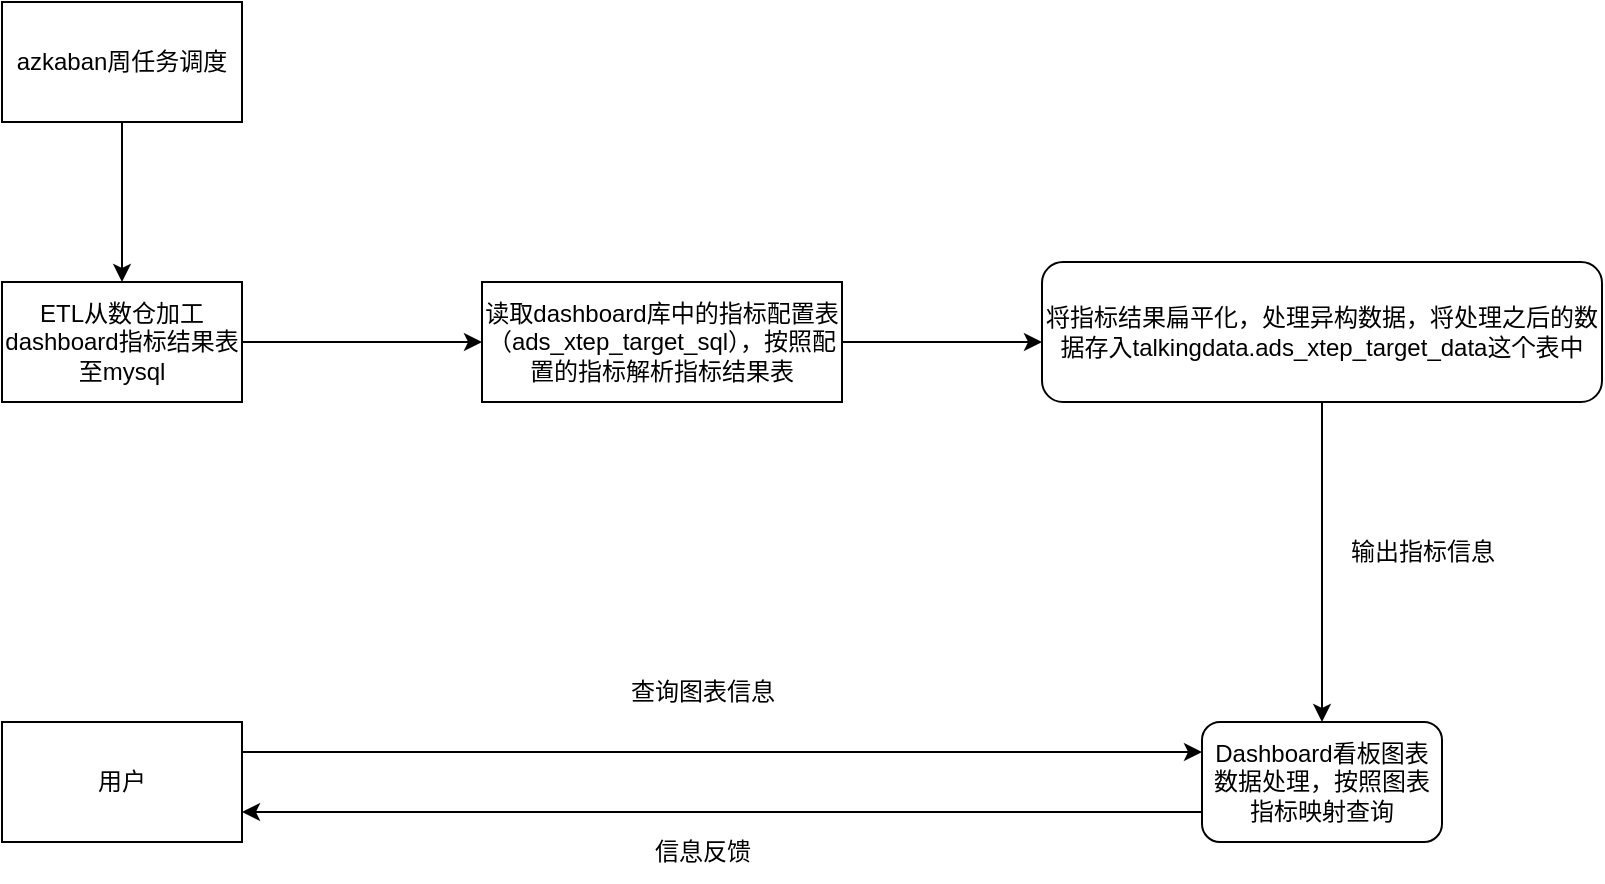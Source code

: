<mxfile version="20.6.0" type="github">
  <diagram id="-A-c9GO4BEGjaIqAD-Rj" name="第 1 页">
    <mxGraphModel dx="1018" dy="583" grid="0" gridSize="10" guides="1" tooltips="1" connect="1" arrows="1" fold="1" page="0" pageScale="1" pageWidth="1700" pageHeight="1100" math="0" shadow="0">
      <root>
        <mxCell id="0" />
        <mxCell id="1" parent="0" />
        <mxCell id="rwfkTFNvq60mPIEmMYFR-9" style="edgeStyle=orthogonalEdgeStyle;rounded=0;orthogonalLoop=1;jettySize=auto;html=1;exitX=1;exitY=0.5;exitDx=0;exitDy=0;entryX=0;entryY=0.5;entryDx=0;entryDy=0;" edge="1" parent="1" source="rwfkTFNvq60mPIEmMYFR-1" target="rwfkTFNvq60mPIEmMYFR-2">
          <mxGeometry relative="1" as="geometry" />
        </mxCell>
        <mxCell id="rwfkTFNvq60mPIEmMYFR-1" value="ETL从数仓加工dashboard指标结果表至mysql" style="rounded=0;whiteSpace=wrap;html=1;" vertex="1" parent="1">
          <mxGeometry x="50" y="220" width="120" height="60" as="geometry" />
        </mxCell>
        <mxCell id="rwfkTFNvq60mPIEmMYFR-10" style="edgeStyle=orthogonalEdgeStyle;rounded=0;orthogonalLoop=1;jettySize=auto;html=1;exitX=1;exitY=0.5;exitDx=0;exitDy=0;entryX=0;entryY=0.5;entryDx=0;entryDy=0;" edge="1" parent="1" source="rwfkTFNvq60mPIEmMYFR-2">
          <mxGeometry relative="1" as="geometry">
            <mxPoint x="570" y="250" as="targetPoint" />
          </mxGeometry>
        </mxCell>
        <mxCell id="rwfkTFNvq60mPIEmMYFR-2" value="读取dashboard库中的指标配置表（ads_xtep_target_sql），按照配置的指标解析指标结果表" style="rounded=0;whiteSpace=wrap;html=1;" vertex="1" parent="1">
          <mxGeometry x="290" y="220" width="180" height="60" as="geometry" />
        </mxCell>
        <mxCell id="rwfkTFNvq60mPIEmMYFR-8" style="edgeStyle=orthogonalEdgeStyle;rounded=0;orthogonalLoop=1;jettySize=auto;html=1;exitX=0.5;exitY=1;exitDx=0;exitDy=0;" edge="1" parent="1" source="rwfkTFNvq60mPIEmMYFR-6" target="rwfkTFNvq60mPIEmMYFR-1">
          <mxGeometry relative="1" as="geometry" />
        </mxCell>
        <mxCell id="rwfkTFNvq60mPIEmMYFR-6" value="azkaban周任务调度" style="rounded=0;whiteSpace=wrap;html=1;" vertex="1" parent="1">
          <mxGeometry x="50" y="80" width="120" height="60" as="geometry" />
        </mxCell>
        <mxCell id="rwfkTFNvq60mPIEmMYFR-13" style="edgeStyle=orthogonalEdgeStyle;rounded=0;orthogonalLoop=1;jettySize=auto;html=1;exitX=1;exitY=0.25;exitDx=0;exitDy=0;entryX=0;entryY=0.25;entryDx=0;entryDy=0;" edge="1" parent="1" source="rwfkTFNvq60mPIEmMYFR-11" target="rwfkTFNvq60mPIEmMYFR-12">
          <mxGeometry relative="1" as="geometry" />
        </mxCell>
        <mxCell id="rwfkTFNvq60mPIEmMYFR-11" value="用户" style="rounded=0;whiteSpace=wrap;html=1;" vertex="1" parent="1">
          <mxGeometry x="50" y="440" width="120" height="60" as="geometry" />
        </mxCell>
        <mxCell id="rwfkTFNvq60mPIEmMYFR-18" style="edgeStyle=orthogonalEdgeStyle;rounded=0;orthogonalLoop=1;jettySize=auto;html=1;exitX=0;exitY=0.75;exitDx=0;exitDy=0;entryX=1;entryY=0.75;entryDx=0;entryDy=0;" edge="1" parent="1" source="rwfkTFNvq60mPIEmMYFR-12" target="rwfkTFNvq60mPIEmMYFR-11">
          <mxGeometry relative="1" as="geometry" />
        </mxCell>
        <mxCell id="rwfkTFNvq60mPIEmMYFR-12" value="Dashboard看板图表数据处理，按照图表指标映射查询" style="rounded=1;whiteSpace=wrap;html=1;" vertex="1" parent="1">
          <mxGeometry x="650" y="440" width="120" height="60" as="geometry" />
        </mxCell>
        <mxCell id="rwfkTFNvq60mPIEmMYFR-14" value="查询图表信息" style="text;html=1;align=center;verticalAlign=middle;resizable=0;points=[];autosize=1;strokeColor=none;fillColor=none;" vertex="1" parent="1">
          <mxGeometry x="350" y="410" width="100" height="30" as="geometry" />
        </mxCell>
        <mxCell id="rwfkTFNvq60mPIEmMYFR-16" style="edgeStyle=orthogonalEdgeStyle;rounded=0;orthogonalLoop=1;jettySize=auto;html=1;exitX=0.5;exitY=1;exitDx=0;exitDy=0;" edge="1" parent="1" source="rwfkTFNvq60mPIEmMYFR-15" target="rwfkTFNvq60mPIEmMYFR-12">
          <mxGeometry relative="1" as="geometry" />
        </mxCell>
        <mxCell id="rwfkTFNvq60mPIEmMYFR-15" value="将指标结果扁平化，处理异构数据，将处理之后的数据存入talkingdata.ads_xtep_target_data这个表中" style="rounded=1;whiteSpace=wrap;html=1;" vertex="1" parent="1">
          <mxGeometry x="570" y="210" width="280" height="70" as="geometry" />
        </mxCell>
        <mxCell id="rwfkTFNvq60mPIEmMYFR-17" value="输出指标信息" style="text;html=1;align=center;verticalAlign=middle;resizable=0;points=[];autosize=1;strokeColor=none;fillColor=none;" vertex="1" parent="1">
          <mxGeometry x="710" y="340" width="100" height="30" as="geometry" />
        </mxCell>
        <mxCell id="rwfkTFNvq60mPIEmMYFR-19" value="信息反馈" style="text;html=1;align=center;verticalAlign=middle;resizable=0;points=[];autosize=1;strokeColor=none;fillColor=none;" vertex="1" parent="1">
          <mxGeometry x="365" y="490" width="70" height="30" as="geometry" />
        </mxCell>
      </root>
    </mxGraphModel>
  </diagram>
</mxfile>
